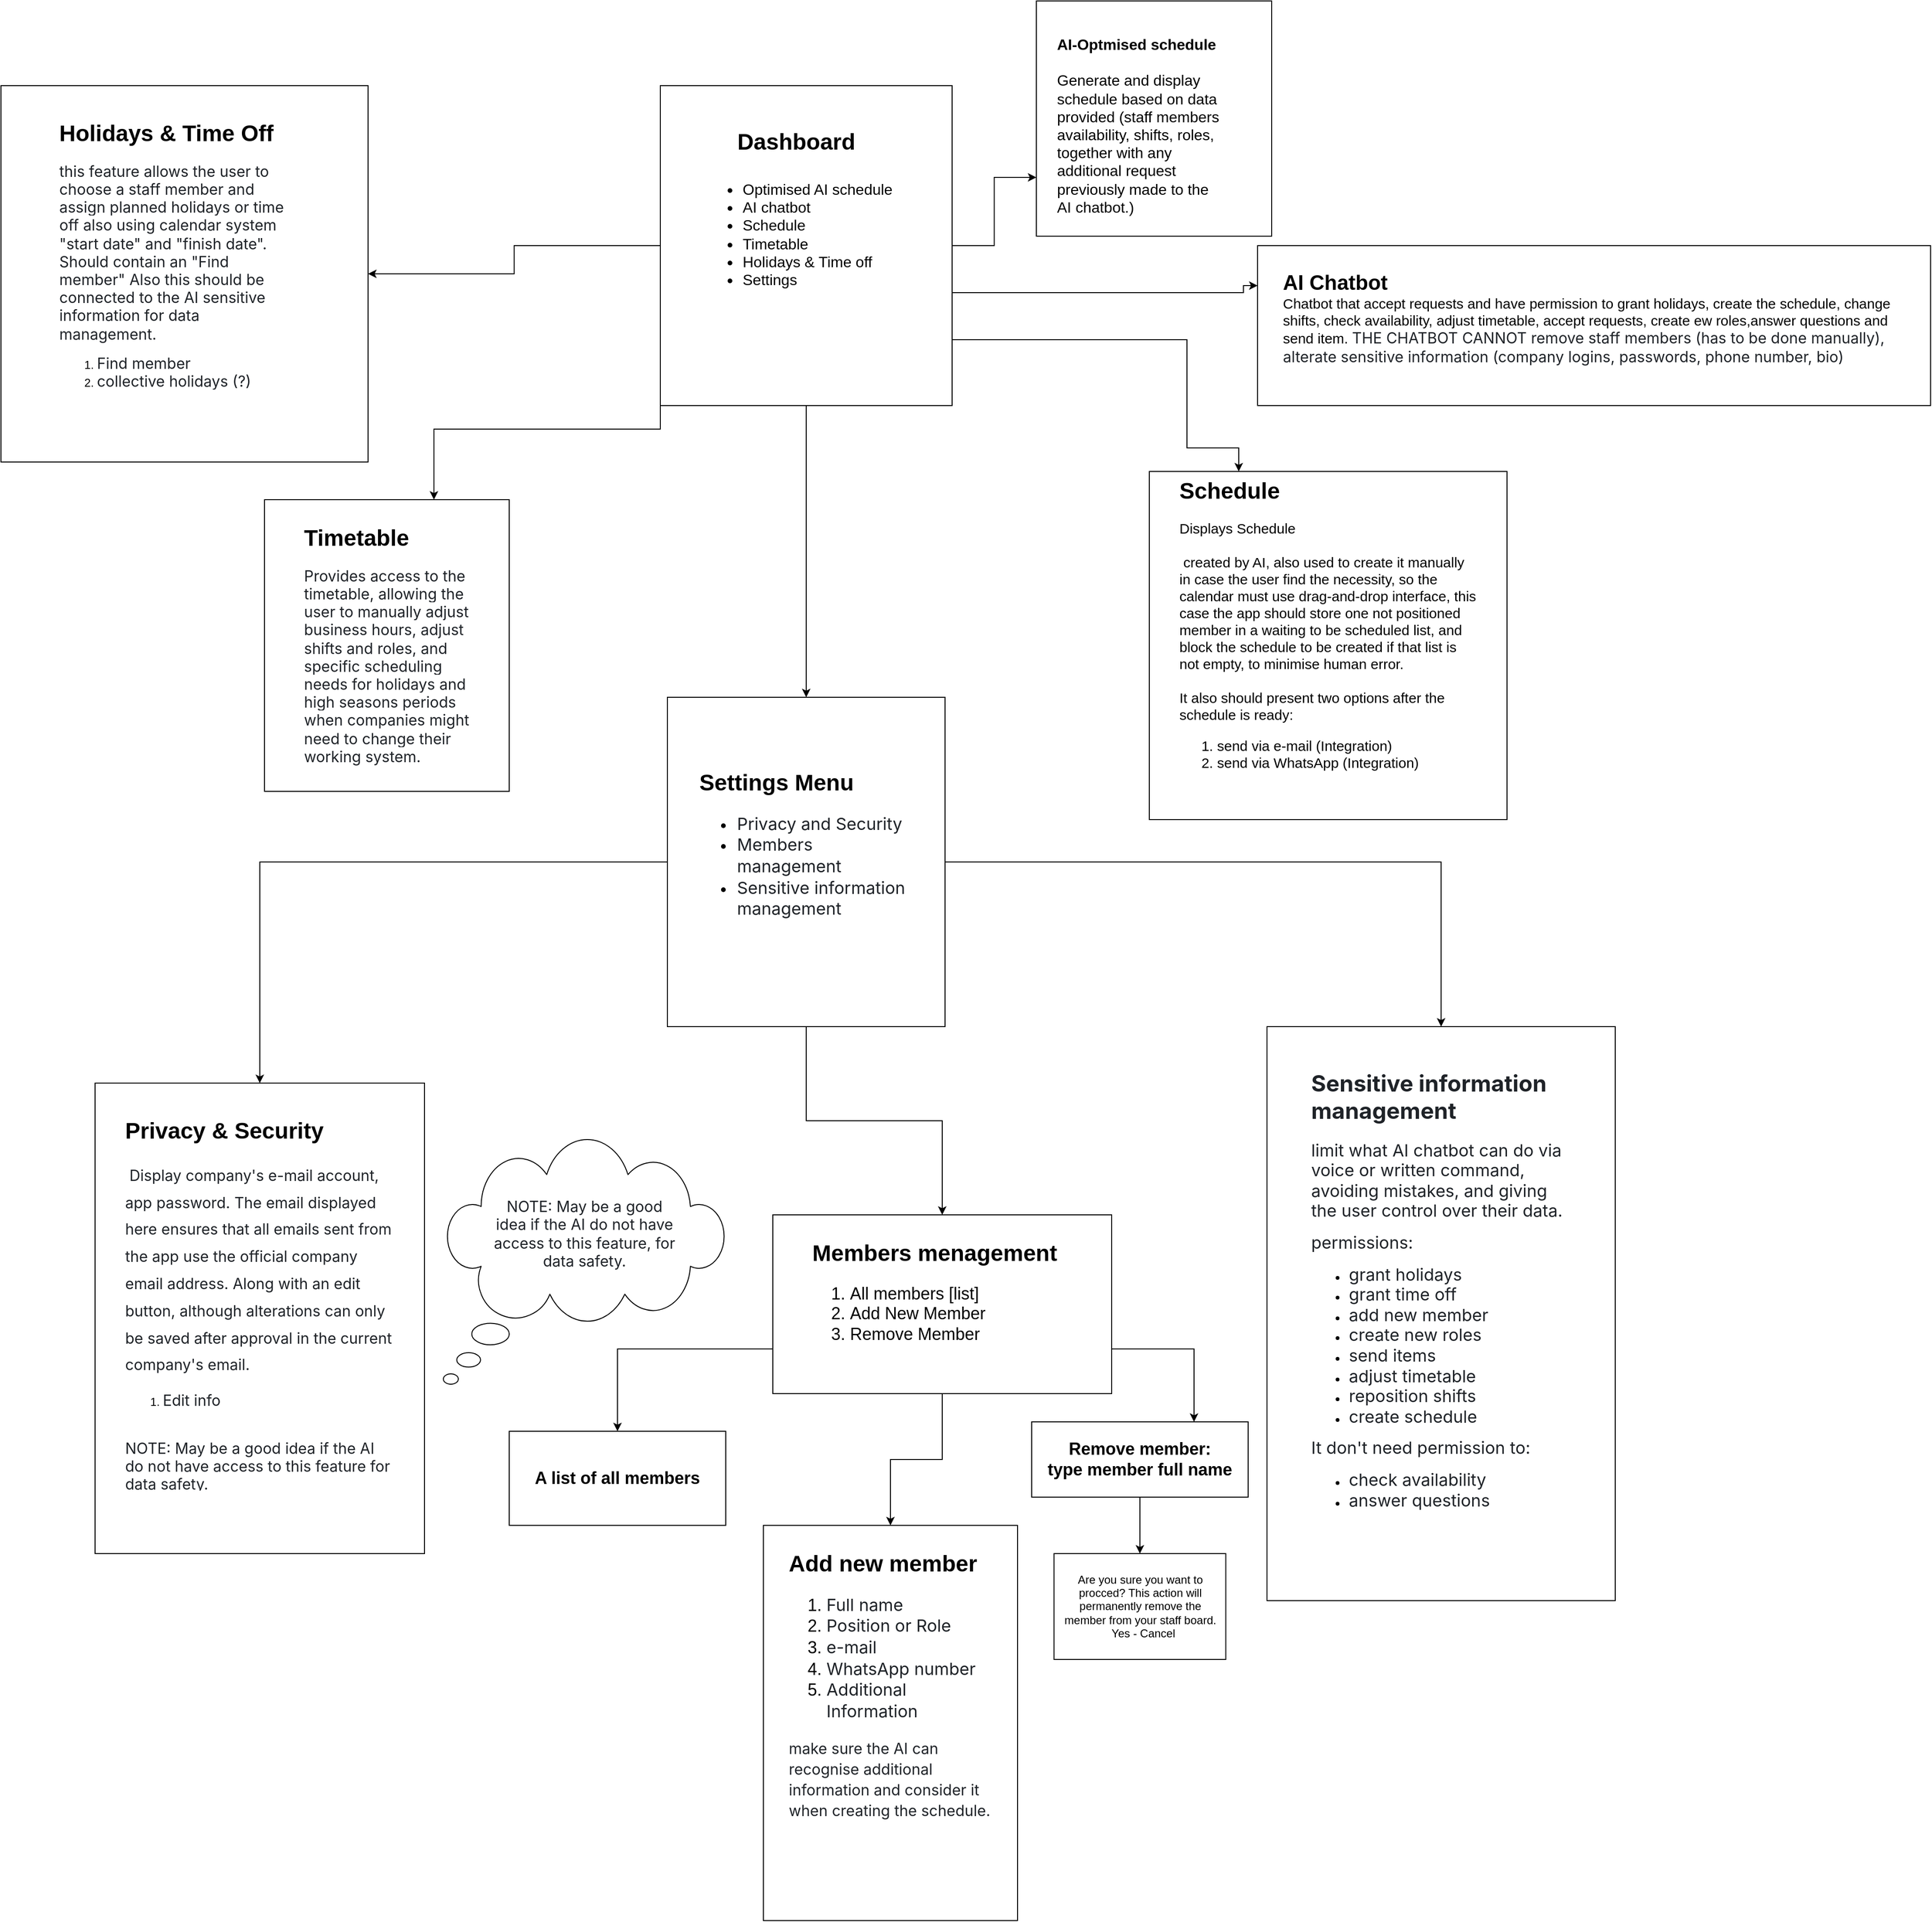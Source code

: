 <mxfile version="24.6.3" type="github">
  <diagram name="Page-1" id="hWc6c_K8vR9eIQ7MWBZz">
    <mxGraphModel dx="1775" dy="2749" grid="1" gridSize="10" guides="1" tooltips="1" connect="1" arrows="1" fold="1" page="1" pageScale="1" pageWidth="850" pageHeight="1100" math="0" shadow="0">
      <root>
        <mxCell id="0" />
        <mxCell id="1" parent="0" />
        <mxCell id="kdlszv8kuRYmDG17Q20z-28" style="edgeStyle=orthogonalEdgeStyle;rounded=0;orthogonalLoop=1;jettySize=auto;html=1;entryX=0;entryY=0.25;entryDx=0;entryDy=0;" edge="1" parent="1" source="kdlszv8kuRYmDG17Q20z-4" target="kdlszv8kuRYmDG17Q20z-23">
          <mxGeometry relative="1" as="geometry">
            <Array as="points">
              <mxPoint x="890" y="-1890" />
            </Array>
          </mxGeometry>
        </mxCell>
        <mxCell id="kdlszv8kuRYmDG17Q20z-30" style="edgeStyle=orthogonalEdgeStyle;rounded=0;orthogonalLoop=1;jettySize=auto;html=1;entryX=0;entryY=0.75;entryDx=0;entryDy=0;" edge="1" parent="1" source="kdlszv8kuRYmDG17Q20z-4" target="kdlszv8kuRYmDG17Q20z-18">
          <mxGeometry relative="1" as="geometry" />
        </mxCell>
        <mxCell id="kdlszv8kuRYmDG17Q20z-36" style="edgeStyle=orthogonalEdgeStyle;rounded=0;orthogonalLoop=1;jettySize=auto;html=1;exitX=1;exitY=0.75;exitDx=0;exitDy=0;entryX=0.25;entryY=0;entryDx=0;entryDy=0;" edge="1" parent="1" source="kdlszv8kuRYmDG17Q20z-4" target="kdlszv8kuRYmDG17Q20z-31">
          <mxGeometry relative="1" as="geometry">
            <Array as="points">
              <mxPoint x="540" y="-1855" />
              <mxPoint x="540" y="-1840" />
              <mxPoint x="830" y="-1840" />
              <mxPoint x="830" y="-1725" />
              <mxPoint x="885" y="-1725" />
            </Array>
          </mxGeometry>
        </mxCell>
        <mxCell id="kdlszv8kuRYmDG17Q20z-45" style="edgeStyle=orthogonalEdgeStyle;rounded=0;orthogonalLoop=1;jettySize=auto;html=1;entryX=1;entryY=0.5;entryDx=0;entryDy=0;" edge="1" parent="1" source="kdlszv8kuRYmDG17Q20z-4" target="kdlszv8kuRYmDG17Q20z-37">
          <mxGeometry relative="1" as="geometry" />
        </mxCell>
        <mxCell id="kdlszv8kuRYmDG17Q20z-47" style="edgeStyle=orthogonalEdgeStyle;rounded=0;orthogonalLoop=1;jettySize=auto;html=1;exitX=0;exitY=1;exitDx=0;exitDy=0;" edge="1" parent="1" source="kdlszv8kuRYmDG17Q20z-4" target="kdlszv8kuRYmDG17Q20z-41">
          <mxGeometry relative="1" as="geometry">
            <Array as="points">
              <mxPoint x="270" y="-1745" />
              <mxPoint x="30" y="-1745" />
            </Array>
          </mxGeometry>
        </mxCell>
        <mxCell id="kdlszv8kuRYmDG17Q20z-48" style="edgeStyle=orthogonalEdgeStyle;rounded=0;orthogonalLoop=1;jettySize=auto;html=1;" edge="1" parent="1" source="kdlszv8kuRYmDG17Q20z-4" target="kdlszv8kuRYmDG17Q20z-42">
          <mxGeometry relative="1" as="geometry" />
        </mxCell>
        <mxCell id="kdlszv8kuRYmDG17Q20z-4" value="" style="rounded=0;whiteSpace=wrap;html=1;" vertex="1" parent="1">
          <mxGeometry x="270.5" y="-2110" width="310" height="340" as="geometry" />
        </mxCell>
        <mxCell id="kdlszv8kuRYmDG17Q20z-9" value="&lt;b&gt;&lt;font style=&quot;font-size: 24px;&quot;&gt;Dashboard&lt;/font&gt;&lt;/b&gt;" style="text;html=1;align=center;verticalAlign=middle;whiteSpace=wrap;rounded=0;fontSize=22;" vertex="1" parent="1">
          <mxGeometry x="290" y="-2080" width="250" height="60" as="geometry" />
        </mxCell>
        <mxCell id="kdlszv8kuRYmDG17Q20z-12" value="&lt;ul style=&quot;font-size: 16px;&quot;&gt;&lt;li&gt;Optimised AI schedule&lt;/li&gt;&lt;li&gt;AI chatbot&lt;/li&gt;&lt;li&gt;Schedule&lt;/li&gt;&lt;li&gt;Timetable&lt;/li&gt;&lt;li&gt;Holidays &amp;amp; Time off&lt;/li&gt;&lt;li&gt;&lt;span style=&quot;background-color: initial; font-size: 16px;&quot;&gt;Settings&lt;/span&gt;&lt;/li&gt;&lt;/ul&gt;" style="text;html=1;whiteSpace=wrap;overflow=hidden;rounded=0;spacingTop=0;spacing=0;" vertex="1" parent="1">
          <mxGeometry x="318" y="-2030" width="215" height="170" as="geometry" />
        </mxCell>
        <mxCell id="kdlszv8kuRYmDG17Q20z-18" value="" style="rounded=0;whiteSpace=wrap;html=1;" vertex="1" parent="1">
          <mxGeometry x="670" y="-2200" width="250" height="250" as="geometry" />
        </mxCell>
        <mxCell id="kdlszv8kuRYmDG17Q20z-21" value="&lt;font style=&quot;font-size: 16px;&quot;&gt;&lt;b style=&quot;&quot;&gt;AI-Optmised schedule&lt;/b&gt;&lt;/font&gt;&lt;div style=&quot;font-size: 16px;&quot;&gt;&lt;span style=&quot;background-color: initial;&quot;&gt;&lt;br&gt;&lt;/span&gt;&lt;/div&gt;&lt;div&gt;&lt;span style=&quot;background-color: initial; font-size: 16px;&quot;&gt;Generate and display schedule based on data provided (staff members availability, shifts, roles, together with any additional request previously made to the AI chatbot.)&lt;/span&gt;&lt;/div&gt;" style="text;html=1;whiteSpace=wrap;overflow=hidden;rounded=0;" vertex="1" parent="1">
          <mxGeometry x="690" y="-2170" width="180" height="220" as="geometry" />
        </mxCell>
        <mxCell id="kdlszv8kuRYmDG17Q20z-23" value="" style="rounded=0;whiteSpace=wrap;html=1;" vertex="1" parent="1">
          <mxGeometry x="905" y="-1940" width="715" height="170" as="geometry" />
        </mxCell>
        <mxCell id="kdlszv8kuRYmDG17Q20z-25" value="&lt;b&gt;&lt;font style=&quot;font-size: 22px;&quot;&gt;AI Chatbot&lt;/font&gt;&lt;/b&gt;&lt;div&gt;&lt;font style=&quot;font-size: 15px;&quot;&gt;Chatbot that accept requests and have permission to grant holidays, create the schedule, change shifts, check availability, adjust timetable, accept requests, create ew roles,answer questions and send item.&amp;nbsp;&lt;/font&gt;&lt;span style=&quot;background-color: rgb(255, 255, 255); color: rgb(31, 35, 40); font-family: -apple-system, BlinkMacSystemFont, &amp;quot;Segoe UI&amp;quot;, &amp;quot;Noto Sans&amp;quot;, Helvetica, Arial, sans-serif, &amp;quot;Apple Color Emoji&amp;quot;, &amp;quot;Segoe UI Emoji&amp;quot;; font-size: 16px;&quot;&gt;THE CHATBOT CANNOT remove staff members (has to be done manually), alterate sensitive information (company logins, passwords, phone number, bio)&lt;/span&gt;&lt;/div&gt;" style="text;html=1;whiteSpace=wrap;overflow=hidden;rounded=0;" vertex="1" parent="1">
          <mxGeometry x="930" y="-1920" width="660" height="120" as="geometry" />
        </mxCell>
        <mxCell id="kdlszv8kuRYmDG17Q20z-31" value="" style="rounded=0;whiteSpace=wrap;html=1;" vertex="1" parent="1">
          <mxGeometry x="790" y="-1700" width="380" height="370" as="geometry" />
        </mxCell>
        <mxCell id="kdlszv8kuRYmDG17Q20z-32" value="&lt;h1 style=&quot;margin-top: 0px;&quot;&gt;Schedule&lt;/h1&gt;&lt;div style=&quot;font-size: 15px;&quot;&gt;Displays Schedule&lt;/div&gt;&lt;div style=&quot;font-size: 15px;&quot;&gt;&lt;br&gt;&lt;/div&gt;&lt;div style=&quot;font-size: 15px;&quot;&gt;&amp;nbsp;created by AI, also used to create it manually in case the user find the necessity, so the calendar must use drag-and-drop interface, this case the app should store one not positioned member in a waiting to be scheduled list, and block the schedule to be created if that list is not empty, to minimise human error.&amp;nbsp;&lt;/div&gt;&lt;div style=&quot;font-size: 15px;&quot;&gt;&lt;br&gt;&lt;/div&gt;&lt;div style=&quot;font-size: 15px;&quot;&gt;&lt;span style=&quot;background-color: initial;&quot;&gt;It also should present two options after the schedule is ready:&lt;/span&gt;&lt;/div&gt;&lt;div style=&quot;font-size: 15px;&quot;&gt;&lt;ol&gt;&lt;li&gt;&lt;span style=&quot;background-color: initial;&quot;&gt;send via e-mail (Integration)&lt;/span&gt;&lt;/li&gt;&lt;li&gt;send via WhatsApp (Integration)&lt;/li&gt;&lt;/ol&gt;&lt;/div&gt;" style="text;html=1;whiteSpace=wrap;overflow=hidden;rounded=0;" vertex="1" parent="1">
          <mxGeometry x="820" y="-1700" width="320" height="340" as="geometry" />
        </mxCell>
        <mxCell id="kdlszv8kuRYmDG17Q20z-37" value="" style="rounded=0;whiteSpace=wrap;html=1;" vertex="1" parent="1">
          <mxGeometry x="-430" y="-2110" width="390" height="400" as="geometry" />
        </mxCell>
        <mxCell id="kdlszv8kuRYmDG17Q20z-41" value="" style="rounded=0;whiteSpace=wrap;html=1;" vertex="1" parent="1">
          <mxGeometry x="-150" y="-1670" width="260" height="310" as="geometry" />
        </mxCell>
        <mxCell id="kdlszv8kuRYmDG17Q20z-56" style="edgeStyle=orthogonalEdgeStyle;rounded=0;orthogonalLoop=1;jettySize=auto;html=1;entryX=0.5;entryY=0;entryDx=0;entryDy=0;" edge="1" parent="1" source="kdlszv8kuRYmDG17Q20z-42" target="kdlszv8kuRYmDG17Q20z-53">
          <mxGeometry relative="1" as="geometry" />
        </mxCell>
        <mxCell id="kdlszv8kuRYmDG17Q20z-57" style="edgeStyle=orthogonalEdgeStyle;rounded=0;orthogonalLoop=1;jettySize=auto;html=1;entryX=0.5;entryY=0;entryDx=0;entryDy=0;" edge="1" parent="1" source="kdlszv8kuRYmDG17Q20z-42" target="kdlszv8kuRYmDG17Q20z-55">
          <mxGeometry relative="1" as="geometry" />
        </mxCell>
        <mxCell id="kdlszv8kuRYmDG17Q20z-58" style="edgeStyle=orthogonalEdgeStyle;rounded=0;orthogonalLoop=1;jettySize=auto;html=1;entryX=0.5;entryY=0;entryDx=0;entryDy=0;" edge="1" parent="1" source="kdlszv8kuRYmDG17Q20z-42" target="kdlszv8kuRYmDG17Q20z-54">
          <mxGeometry relative="1" as="geometry" />
        </mxCell>
        <mxCell id="kdlszv8kuRYmDG17Q20z-42" value="" style="rounded=0;whiteSpace=wrap;html=1;" vertex="1" parent="1">
          <mxGeometry x="278" y="-1460" width="295" height="350" as="geometry" />
        </mxCell>
        <mxCell id="kdlszv8kuRYmDG17Q20z-50" value="&lt;h1 style=&quot;margin-top: 0px;&quot;&gt;Holidays &amp;amp; Time Off&lt;/h1&gt;&lt;p&gt;&lt;span style=&quot;color: rgb(31, 35, 40); font-family: -apple-system, BlinkMacSystemFont, &amp;quot;Segoe UI&amp;quot;, &amp;quot;Noto Sans&amp;quot;, Helvetica, Arial, sans-serif, &amp;quot;Apple Color Emoji&amp;quot;, &amp;quot;Segoe UI Emoji&amp;quot;; font-size: 16px; background-color: rgb(255, 255, 255);&quot;&gt;this feature allows the user to choose a staff member and assign planned holidays or time off also using calendar system &quot;start date&quot; and &quot;finish date&quot;. Should contain an &quot;Find member&quot; Also this should be connected to the AI sensitive information for data management.&lt;/span&gt;&lt;/p&gt;&lt;p&gt;&lt;/p&gt;&lt;ol&gt;&lt;li&gt;&lt;span style=&quot;color: rgb(31, 35, 40); font-family: -apple-system, BlinkMacSystemFont, &amp;quot;Segoe UI&amp;quot;, &amp;quot;Noto Sans&amp;quot;, Helvetica, Arial, sans-serif, &amp;quot;Apple Color Emoji&amp;quot;, &amp;quot;Segoe UI Emoji&amp;quot;; font-size: 16px; background-color: rgb(255, 255, 255);&quot;&gt;Find member&lt;/span&gt;&lt;/li&gt;&lt;li&gt;&lt;font face=&quot;-apple-system, BlinkMacSystemFont, Segoe UI, Noto Sans, Helvetica, Arial, sans-serif, Apple Color Emoji, Segoe UI Emoji&quot; color=&quot;#1f2328&quot;&gt;&lt;span style=&quot;font-size: 16px; background-color: rgb(255, 255, 255);&quot;&gt;collective holidays (?)&lt;/span&gt;&lt;/font&gt;&lt;/li&gt;&lt;/ol&gt;&lt;p&gt;&lt;/p&gt;" style="text;html=1;whiteSpace=wrap;overflow=hidden;rounded=0;" vertex="1" parent="1">
          <mxGeometry x="-370" y="-2080" width="250" height="290" as="geometry" />
        </mxCell>
        <mxCell id="kdlszv8kuRYmDG17Q20z-51" value="&lt;h1 style=&quot;margin-top: 0px;&quot;&gt;Timetable&lt;/h1&gt;&lt;p&gt;&lt;span style=&quot;color: rgb(31, 35, 40); font-family: -apple-system, BlinkMacSystemFont, &amp;quot;Segoe UI&amp;quot;, &amp;quot;Noto Sans&amp;quot;, Helvetica, Arial, sans-serif, &amp;quot;Apple Color Emoji&amp;quot;, &amp;quot;Segoe UI Emoji&amp;quot;; font-size: 16px; background-color: rgb(255, 255, 255);&quot;&gt;Provides access to the timetable, allowing the user to manually adjust business hours, adjust shifts and roles, and specific scheduling needs for holidays and high seasons periods when companies might need to change their working system.&lt;/span&gt;&lt;br&gt;&lt;/p&gt;" style="text;html=1;whiteSpace=wrap;overflow=hidden;rounded=0;" vertex="1" parent="1">
          <mxGeometry x="-110" y="-1650" width="180" height="270" as="geometry" />
        </mxCell>
        <mxCell id="kdlszv8kuRYmDG17Q20z-52" value="&lt;h1 style=&quot;margin-top: 0px;&quot;&gt;&lt;span style=&quot;background-color: initial;&quot;&gt;Settings Menu&lt;/span&gt;&lt;/h1&gt;&lt;h1 style=&quot;margin-top: 0px; font-size: 18px;&quot;&gt;&lt;ul&gt;&lt;li&gt;&lt;span style=&quot;font-weight: normal;&quot;&gt;&lt;span style=&quot;color: rgb(31, 35, 40); font-family: -apple-system, BlinkMacSystemFont, &amp;quot;Segoe UI&amp;quot;, &amp;quot;Noto Sans&amp;quot;, Helvetica, Arial, sans-serif, &amp;quot;Apple Color Emoji&amp;quot;, &amp;quot;Segoe UI Emoji&amp;quot;; background-color: rgb(255, 255, 255);&quot;&gt;Privacy and Security&lt;/span&gt;&lt;br&gt;&lt;/span&gt;&lt;/li&gt;&lt;li&gt;&lt;span style=&quot;color: rgb(31, 35, 40); font-family: -apple-system, BlinkMacSystemFont, &amp;quot;Segoe UI&amp;quot;, &amp;quot;Noto Sans&amp;quot;, Helvetica, Arial, sans-serif, &amp;quot;Apple Color Emoji&amp;quot;, &amp;quot;Segoe UI Emoji&amp;quot;; background-color: rgb(255, 255, 255); font-weight: normal;&quot;&gt;Members management&lt;br&gt;&lt;/span&gt;&lt;/li&gt;&lt;li&gt;&lt;span style=&quot;color: rgb(31, 35, 40); font-family: -apple-system, BlinkMacSystemFont, &amp;quot;Segoe UI&amp;quot;, &amp;quot;Noto Sans&amp;quot;, Helvetica, Arial, sans-serif, &amp;quot;Apple Color Emoji&amp;quot;, &amp;quot;Segoe UI Emoji&amp;quot;; background-color: rgb(255, 255, 255);&quot;&gt;&lt;span style=&quot;font-weight: normal;&quot;&gt;Sensitive information management&lt;/span&gt;&lt;br&gt;&lt;/span&gt;&lt;/li&gt;&lt;/ul&gt;&lt;/h1&gt;" style="text;html=1;whiteSpace=wrap;overflow=hidden;rounded=0;" vertex="1" parent="1">
          <mxGeometry x="310" y="-1390" width="230" height="195" as="geometry" />
        </mxCell>
        <mxCell id="kdlszv8kuRYmDG17Q20z-53" value="" style="rounded=0;whiteSpace=wrap;html=1;" vertex="1" parent="1">
          <mxGeometry x="-330" y="-1050" width="350" height="500" as="geometry" />
        </mxCell>
        <mxCell id="kdlszv8kuRYmDG17Q20z-72" style="edgeStyle=orthogonalEdgeStyle;rounded=0;orthogonalLoop=1;jettySize=auto;html=1;exitX=0;exitY=0.75;exitDx=0;exitDy=0;entryX=0.5;entryY=0;entryDx=0;entryDy=0;" edge="1" parent="1" source="kdlszv8kuRYmDG17Q20z-54" target="kdlszv8kuRYmDG17Q20z-70">
          <mxGeometry relative="1" as="geometry" />
        </mxCell>
        <mxCell id="kdlszv8kuRYmDG17Q20z-75" style="edgeStyle=orthogonalEdgeStyle;rounded=0;orthogonalLoop=1;jettySize=auto;html=1;exitX=1;exitY=0.75;exitDx=0;exitDy=0;entryX=0.75;entryY=0;entryDx=0;entryDy=0;" edge="1" parent="1" source="kdlszv8kuRYmDG17Q20z-54" target="kdlszv8kuRYmDG17Q20z-73">
          <mxGeometry relative="1" as="geometry" />
        </mxCell>
        <mxCell id="kdlszv8kuRYmDG17Q20z-82" style="edgeStyle=orthogonalEdgeStyle;rounded=0;orthogonalLoop=1;jettySize=auto;html=1;exitX=0.5;exitY=1;exitDx=0;exitDy=0;entryX=0.5;entryY=0;entryDx=0;entryDy=0;" edge="1" parent="1" source="kdlszv8kuRYmDG17Q20z-54" target="kdlszv8kuRYmDG17Q20z-76">
          <mxGeometry relative="1" as="geometry" />
        </mxCell>
        <mxCell id="kdlszv8kuRYmDG17Q20z-54" value="" style="rounded=0;whiteSpace=wrap;html=1;" vertex="1" parent="1">
          <mxGeometry x="390" y="-910" width="360" height="190" as="geometry" />
        </mxCell>
        <mxCell id="kdlszv8kuRYmDG17Q20z-55" value="" style="rounded=0;whiteSpace=wrap;html=1;" vertex="1" parent="1">
          <mxGeometry x="915" y="-1110" width="370" height="610" as="geometry" />
        </mxCell>
        <mxCell id="kdlszv8kuRYmDG17Q20z-62" value="&lt;h1 style=&quot;margin-top: 0px;&quot;&gt;&lt;span style=&quot;background-color: initial;&quot;&gt;Privacy &amp;amp; Security&lt;/span&gt;&lt;/h1&gt;&lt;h1 style=&quot;margin-top: 0px;&quot;&gt;&lt;span style=&quot;color: rgb(31, 35, 40); font-family: -apple-system, BlinkMacSystemFont, &amp;quot;Segoe UI&amp;quot;, &amp;quot;Noto Sans&amp;quot;, Helvetica, Arial, sans-serif, &amp;quot;Apple Color Emoji&amp;quot;, &amp;quot;Segoe UI Emoji&amp;quot;; font-size: 16px; font-weight: 400; background-color: rgb(255, 255, 255);&quot;&gt;&amp;nbsp;Display company&#39;s e-mail account, app password. The email displayed here ensures that all emails sent from the app use the official company email address. Along with an edit button, although alterations can only be saved after approval in the current company&#39;s email.&lt;/span&gt;&lt;br&gt;&lt;/h1&gt;&lt;div&gt;&lt;ol&gt;&lt;li&gt;&lt;span style=&quot;color: rgb(31, 35, 40); font-family: -apple-system, BlinkMacSystemFont, &amp;quot;Segoe UI&amp;quot;, &amp;quot;Noto Sans&amp;quot;, Helvetica, Arial, sans-serif, &amp;quot;Apple Color Emoji&amp;quot;, &amp;quot;Segoe UI Emoji&amp;quot;; font-size: 16px; font-weight: 400; background-color: rgb(255, 255, 255);&quot;&gt;Edit info&lt;/span&gt;&lt;/li&gt;&lt;/ol&gt;&lt;font face=&quot;-apple-system, BlinkMacSystemFont, Segoe UI, Noto Sans, Helvetica, Arial, sans-serif, Apple Color Emoji, Segoe UI Emoji&quot; color=&quot;#1f2328&quot;&gt;&lt;span style=&quot;font-size: 16px;&quot;&gt;&lt;div&gt;&lt;font face=&quot;-apple-system, BlinkMacSystemFont, Segoe UI, Noto Sans, Helvetica, Arial, sans-serif, Apple Color Emoji, Segoe UI Emoji&quot; color=&quot;#1f2328&quot;&gt;&lt;span style=&quot;font-size: 16px;&quot;&gt;&lt;br&gt;&lt;/span&gt;&lt;/font&gt;&lt;/div&gt;NOTE: May be a good idea if the AI do not have access to this feature for data safety.&lt;/span&gt;&lt;/font&gt;&lt;/div&gt;&lt;div&gt;&lt;font face=&quot;-apple-system, BlinkMacSystemFont, Segoe UI, Noto Sans, Helvetica, Arial, sans-serif, Apple Color Emoji, Segoe UI Emoji&quot; color=&quot;#1f2328&quot;&gt;&lt;span style=&quot;font-size: 16px;&quot;&gt;&lt;br&gt;&lt;/span&gt;&lt;/font&gt;&lt;/div&gt;" style="text;html=1;whiteSpace=wrap;overflow=hidden;rounded=0;" vertex="1" parent="1">
          <mxGeometry x="-300" y="-1020" width="290" height="400" as="geometry" />
        </mxCell>
        <mxCell id="kdlszv8kuRYmDG17Q20z-64" value="" style="whiteSpace=wrap;html=1;shape=mxgraph.basic.cloud_callout" vertex="1" parent="1">
          <mxGeometry x="40" y="-990" width="300" height="260" as="geometry" />
        </mxCell>
        <mxCell id="kdlszv8kuRYmDG17Q20z-66" value="&lt;span style=&quot;color: rgb(31, 35, 40); font-family: -apple-system, BlinkMacSystemFont, &amp;quot;Segoe UI&amp;quot;, &amp;quot;Noto Sans&amp;quot;, Helvetica, Arial, sans-serif, &amp;quot;Apple Color Emoji&amp;quot;, &amp;quot;Segoe UI Emoji&amp;quot;; font-size: 16px; text-align: left;&quot;&gt;NOTE: May be a good idea if the AI do not have access to this feature, for data safety.&lt;/span&gt;" style="text;html=1;align=center;verticalAlign=middle;whiteSpace=wrap;rounded=0;" vertex="1" parent="1">
          <mxGeometry x="90" y="-930" width="200" height="80" as="geometry" />
        </mxCell>
        <mxCell id="kdlszv8kuRYmDG17Q20z-67" value="&lt;h1 style=&quot;margin-top: 0px;&quot;&gt;&lt;font style=&quot;font-size: 24px;&quot;&gt;&lt;span style=&quot;color: rgb(31, 35, 40); font-family: -apple-system, BlinkMacSystemFont, &amp;quot;Segoe UI&amp;quot;, &amp;quot;Noto Sans&amp;quot;, Helvetica, Arial, sans-serif, &amp;quot;Apple Color Emoji&amp;quot;, &amp;quot;Segoe UI Emoji&amp;quot;; background-color: rgb(255, 255, 255);&quot;&gt;Sensitive information management&lt;/span&gt;&lt;br&gt;&lt;/font&gt;&lt;/h1&gt;&lt;p style=&quot;&quot;&gt;&lt;span style=&quot;color: rgb(31, 35, 40); font-family: -apple-system, BlinkMacSystemFont, &amp;quot;Segoe UI&amp;quot;, &amp;quot;Noto Sans&amp;quot;, Helvetica, Arial, sans-serif, &amp;quot;Apple Color Emoji&amp;quot;, &amp;quot;Segoe UI Emoji&amp;quot;; background-color: rgb(255, 255, 255);&quot;&gt;&lt;font style=&quot;font-size: 18px;&quot;&gt;limit what AI chatbot can do via voice or written command, avoiding mistakes, and giving the user control over their data.&lt;/font&gt;&lt;/span&gt;&lt;/p&gt;&lt;p style=&quot;&quot;&gt;&lt;font face=&quot;-apple-system, BlinkMacSystemFont, Segoe UI, Noto Sans, Helvetica, Arial, sans-serif, Apple Color Emoji, Segoe UI Emoji&quot; color=&quot;#1f2328&quot;&gt;&lt;span style=&quot;font-size: 18px;&quot;&gt;permissions:&lt;/span&gt;&lt;/font&gt;&lt;/p&gt;&lt;p style=&quot;&quot;&gt;&lt;/p&gt;&lt;ul&gt;&lt;li&gt;&lt;font face=&quot;-apple-system, BlinkMacSystemFont, Segoe UI, Noto Sans, Helvetica, Arial, sans-serif, Apple Color Emoji, Segoe UI Emoji&quot; color=&quot;#1f2328&quot;&gt;&lt;span style=&quot;font-size: 18px;&quot;&gt;grant holidays&lt;/span&gt;&lt;/font&gt;&lt;/li&gt;&lt;li&gt;&lt;font face=&quot;-apple-system, BlinkMacSystemFont, Segoe UI, Noto Sans, Helvetica, Arial, sans-serif, Apple Color Emoji, Segoe UI Emoji&quot; color=&quot;#1f2328&quot;&gt;&lt;span style=&quot;font-size: 18px;&quot;&gt;grant time off&lt;/span&gt;&lt;/font&gt;&lt;/li&gt;&lt;li&gt;&lt;font face=&quot;-apple-system, BlinkMacSystemFont, Segoe UI, Noto Sans, Helvetica, Arial, sans-serif, Apple Color Emoji, Segoe UI Emoji&quot; color=&quot;#1f2328&quot;&gt;&lt;span style=&quot;font-size: 18px;&quot;&gt;add new member&lt;/span&gt;&lt;/font&gt;&lt;/li&gt;&lt;li&gt;&lt;font face=&quot;-apple-system, BlinkMacSystemFont, Segoe UI, Noto Sans, Helvetica, Arial, sans-serif, Apple Color Emoji, Segoe UI Emoji&quot; color=&quot;#1f2328&quot;&gt;&lt;span style=&quot;font-size: 18px;&quot;&gt;create new roles&lt;/span&gt;&lt;/font&gt;&lt;/li&gt;&lt;li&gt;&lt;font face=&quot;-apple-system, BlinkMacSystemFont, Segoe UI, Noto Sans, Helvetica, Arial, sans-serif, Apple Color Emoji, Segoe UI Emoji&quot; color=&quot;#1f2328&quot;&gt;&lt;span style=&quot;font-size: 18px;&quot;&gt;send items&lt;/span&gt;&lt;/font&gt;&lt;/li&gt;&lt;li&gt;&lt;font face=&quot;-apple-system, BlinkMacSystemFont, Segoe UI, Noto Sans, Helvetica, Arial, sans-serif, Apple Color Emoji, Segoe UI Emoji&quot; color=&quot;#1f2328&quot;&gt;&lt;span style=&quot;font-size: 18px;&quot;&gt;adjust timetable&lt;/span&gt;&lt;/font&gt;&lt;/li&gt;&lt;li&gt;&lt;font face=&quot;-apple-system, BlinkMacSystemFont, Segoe UI, Noto Sans, Helvetica, Arial, sans-serif, Apple Color Emoji, Segoe UI Emoji&quot; color=&quot;#1f2328&quot;&gt;&lt;span style=&quot;font-size: 18px;&quot;&gt;reposition shifts&lt;/span&gt;&lt;/font&gt;&lt;/li&gt;&lt;li&gt;&lt;font face=&quot;-apple-system, BlinkMacSystemFont, Segoe UI, Noto Sans, Helvetica, Arial, sans-serif, Apple Color Emoji, Segoe UI Emoji&quot; color=&quot;#1f2328&quot;&gt;&lt;span style=&quot;font-size: 18px;&quot;&gt;create schedule&lt;/span&gt;&lt;/font&gt;&lt;/li&gt;&lt;/ul&gt;&lt;div&gt;&lt;font face=&quot;-apple-system, BlinkMacSystemFont, Segoe UI, Noto Sans, Helvetica, Arial, sans-serif, Apple Color Emoji, Segoe UI Emoji&quot; color=&quot;#1f2328&quot;&gt;&lt;span style=&quot;font-size: 18px;&quot;&gt;It don&#39;t need permission to:&lt;/span&gt;&lt;/font&gt;&lt;/div&gt;&lt;div&gt;&lt;ul&gt;&lt;li&gt;&lt;font face=&quot;-apple-system, BlinkMacSystemFont, Segoe UI, Noto Sans, Helvetica, Arial, sans-serif, Apple Color Emoji, Segoe UI Emoji&quot; color=&quot;#1f2328&quot;&gt;&lt;span style=&quot;font-size: 18px;&quot;&gt;check availability&lt;/span&gt;&lt;/font&gt;&lt;/li&gt;&lt;li&gt;&lt;font face=&quot;-apple-system, BlinkMacSystemFont, Segoe UI, Noto Sans, Helvetica, Arial, sans-serif, Apple Color Emoji, Segoe UI Emoji&quot; color=&quot;#1f2328&quot;&gt;&lt;span style=&quot;font-size: 18px;&quot;&gt;answer questions&lt;/span&gt;&lt;/font&gt;&lt;/li&gt;&lt;/ul&gt;&lt;/div&gt;&lt;p&gt;&lt;/p&gt;" style="text;html=1;whiteSpace=wrap;overflow=hidden;rounded=0;" vertex="1" parent="1">
          <mxGeometry x="960" y="-1070" width="280" height="510" as="geometry" />
        </mxCell>
        <mxCell id="kdlszv8kuRYmDG17Q20z-69" value="&lt;h1 style=&quot;margin-top: 0px;&quot;&gt;Members menagement&lt;/h1&gt;&lt;div style=&quot;font-size: 18px;&quot;&gt;&lt;ol&gt;&lt;li&gt;All members [list]&lt;/li&gt;&lt;li&gt;Add New Member&lt;/li&gt;&lt;li&gt;Remove Member&lt;/li&gt;&lt;/ol&gt;&lt;/div&gt;" style="text;html=1;whiteSpace=wrap;overflow=hidden;rounded=0;" vertex="1" parent="1">
          <mxGeometry x="430" y="-890" width="280" height="150" as="geometry" />
        </mxCell>
        <mxCell id="kdlszv8kuRYmDG17Q20z-70" value="" style="rounded=0;whiteSpace=wrap;html=1;" vertex="1" parent="1">
          <mxGeometry x="110" y="-680" width="230" height="100" as="geometry" />
        </mxCell>
        <mxCell id="kdlszv8kuRYmDG17Q20z-71" value="&lt;font style=&quot;font-size: 18px;&quot;&gt;&lt;b&gt;A list of all members&lt;/b&gt;&lt;/font&gt;" style="text;html=1;align=center;verticalAlign=middle;whiteSpace=wrap;rounded=0;" vertex="1" parent="1">
          <mxGeometry x="125" y="-660" width="200" height="60" as="geometry" />
        </mxCell>
        <mxCell id="kdlszv8kuRYmDG17Q20z-80" style="edgeStyle=orthogonalEdgeStyle;rounded=0;orthogonalLoop=1;jettySize=auto;html=1;exitX=0.5;exitY=1;exitDx=0;exitDy=0;entryX=0.5;entryY=0;entryDx=0;entryDy=0;" edge="1" parent="1" source="kdlszv8kuRYmDG17Q20z-73" target="kdlszv8kuRYmDG17Q20z-77">
          <mxGeometry relative="1" as="geometry" />
        </mxCell>
        <mxCell id="kdlszv8kuRYmDG17Q20z-73" value="" style="rounded=0;whiteSpace=wrap;html=1;" vertex="1" parent="1">
          <mxGeometry x="665" y="-690" width="230" height="80" as="geometry" />
        </mxCell>
        <mxCell id="kdlszv8kuRYmDG17Q20z-74" value="&lt;font style=&quot;font-size: 18px;&quot;&gt;&lt;b&gt;Remove member:&lt;/b&gt;&lt;/font&gt;&lt;div&gt;&lt;b style=&quot;font-size: 18px; background-color: initial;&quot;&gt;type member full name&lt;/b&gt;&lt;br&gt;&lt;/div&gt;" style="text;html=1;align=center;verticalAlign=middle;whiteSpace=wrap;rounded=0;" vertex="1" parent="1">
          <mxGeometry x="680" y="-670" width="200" height="40" as="geometry" />
        </mxCell>
        <mxCell id="kdlszv8kuRYmDG17Q20z-76" value="" style="rounded=0;whiteSpace=wrap;html=1;" vertex="1" parent="1">
          <mxGeometry x="380" y="-580" width="270" height="420" as="geometry" />
        </mxCell>
        <mxCell id="kdlszv8kuRYmDG17Q20z-77" value="" style="rounded=0;whiteSpace=wrap;html=1;" vertex="1" parent="1">
          <mxGeometry x="688.75" y="-550" width="182.5" height="112.5" as="geometry" />
        </mxCell>
        <mxCell id="kdlszv8kuRYmDG17Q20z-78" value="Are you sure you want to procced? This action will permanently remove the member from your staff board.&lt;div&gt;&amp;nbsp; Yes - Cancel&lt;/div&gt;" style="text;html=1;align=center;verticalAlign=middle;whiteSpace=wrap;rounded=0;" vertex="1" parent="1">
          <mxGeometry x="697.5" y="-533.75" width="165" height="80" as="geometry" />
        </mxCell>
        <mxCell id="kdlszv8kuRYmDG17Q20z-81" value="&lt;h1 style=&quot;margin-top: 0px;&quot;&gt;&lt;span style=&quot;background-color: initial;&quot;&gt;Add new member&lt;/span&gt;&lt;/h1&gt;&lt;div style=&quot;font-size: 18px;&quot;&gt;&lt;ol&gt;&lt;li&gt;&lt;span style=&quot;color: rgb(31, 35, 40); font-family: -apple-system, BlinkMacSystemFont, &amp;quot;Segoe UI&amp;quot;, &amp;quot;Noto Sans&amp;quot;, Helvetica, Arial, sans-serif, &amp;quot;Apple Color Emoji&amp;quot;, &amp;quot;Segoe UI Emoji&amp;quot;; background-color: rgb(255, 255, 255);&quot;&gt;Full name&lt;/span&gt;&lt;/li&gt;&lt;li&gt;&lt;span style=&quot;color: rgb(31, 35, 40); font-family: -apple-system, BlinkMacSystemFont, &amp;quot;Segoe UI&amp;quot;, &amp;quot;Noto Sans&amp;quot;, Helvetica, Arial, sans-serif, &amp;quot;Apple Color Emoji&amp;quot;, &amp;quot;Segoe UI Emoji&amp;quot;; background-color: rgb(255, 255, 255);&quot;&gt;Position or Role&amp;nbsp;&lt;/span&gt;&lt;/li&gt;&lt;li&gt;&lt;span style=&quot;color: rgb(31, 35, 40); font-family: -apple-system, BlinkMacSystemFont, &amp;quot;Segoe UI&amp;quot;, &amp;quot;Noto Sans&amp;quot;, Helvetica, Arial, sans-serif, &amp;quot;Apple Color Emoji&amp;quot;, &amp;quot;Segoe UI Emoji&amp;quot;; background-color: rgb(255, 255, 255);&quot;&gt;e-mail&amp;nbsp;&lt;/span&gt;&lt;/li&gt;&lt;li&gt;&lt;span style=&quot;color: rgb(31, 35, 40); font-family: -apple-system, BlinkMacSystemFont, &amp;quot;Segoe UI&amp;quot;, &amp;quot;Noto Sans&amp;quot;, Helvetica, Arial, sans-serif, &amp;quot;Apple Color Emoji&amp;quot;, &amp;quot;Segoe UI Emoji&amp;quot;; background-color: rgb(255, 255, 255);&quot;&gt;WhatsApp number&lt;/span&gt;&lt;/li&gt;&lt;li&gt;&lt;span style=&quot;color: rgb(31, 35, 40); font-family: -apple-system, BlinkMacSystemFont, &amp;quot;Segoe UI&amp;quot;, &amp;quot;Noto Sans&amp;quot;, Helvetica, Arial, sans-serif, &amp;quot;Apple Color Emoji&amp;quot;, &amp;quot;Segoe UI Emoji&amp;quot;; background-color: rgb(255, 255, 255);&quot;&gt;Additional Information&lt;/span&gt;&lt;br&gt;&lt;/li&gt;&lt;/ol&gt;&lt;div&gt;&lt;span style=&quot;color: rgb(31, 35, 40); font-family: -apple-system, BlinkMacSystemFont, &amp;quot;Segoe UI&amp;quot;, &amp;quot;Noto Sans&amp;quot;, Helvetica, Arial, sans-serif, &amp;quot;Apple Color Emoji&amp;quot;, &amp;quot;Segoe UI Emoji&amp;quot;; font-size: 16px; background-color: rgb(255, 255, 255);&quot;&gt;make sure the AI can recognise additional information and consider it when creating the schedule.&lt;/span&gt;&lt;font face=&quot;-apple-system, BlinkMacSystemFont, Segoe UI, Noto Sans, Helvetica, Arial, sans-serif, Apple Color Emoji, Segoe UI Emoji&quot; color=&quot;#1f2328&quot;&gt;&lt;br&gt;&lt;/font&gt;&lt;/div&gt;&lt;/div&gt;" style="text;html=1;whiteSpace=wrap;overflow=hidden;rounded=0;" vertex="1" parent="1">
          <mxGeometry x="405" y="-560" width="220" height="330" as="geometry" />
        </mxCell>
      </root>
    </mxGraphModel>
  </diagram>
</mxfile>
